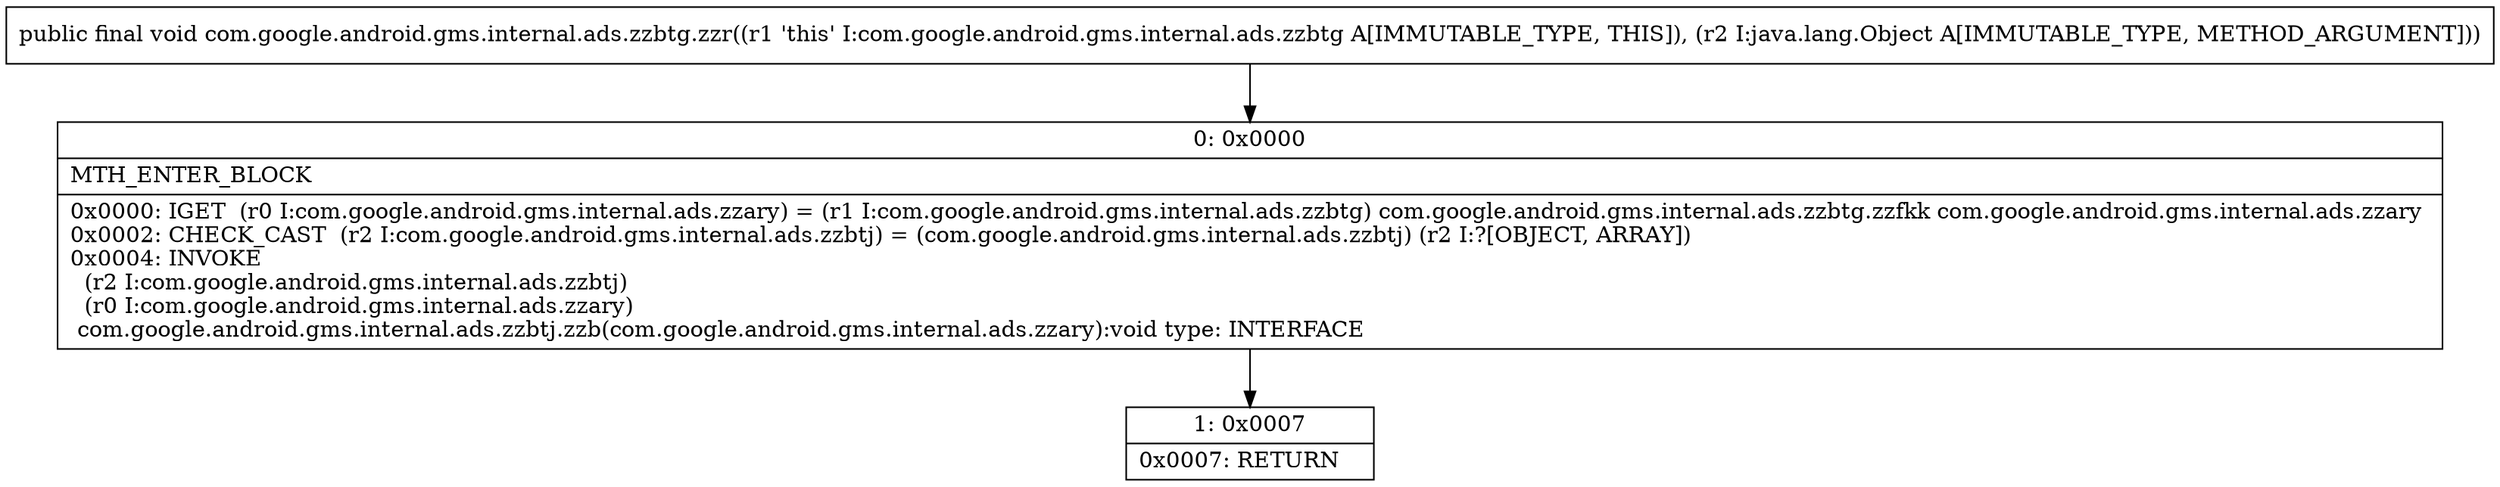 digraph "CFG forcom.google.android.gms.internal.ads.zzbtg.zzr(Ljava\/lang\/Object;)V" {
Node_0 [shape=record,label="{0\:\ 0x0000|MTH_ENTER_BLOCK\l|0x0000: IGET  (r0 I:com.google.android.gms.internal.ads.zzary) = (r1 I:com.google.android.gms.internal.ads.zzbtg) com.google.android.gms.internal.ads.zzbtg.zzfkk com.google.android.gms.internal.ads.zzary \l0x0002: CHECK_CAST  (r2 I:com.google.android.gms.internal.ads.zzbtj) = (com.google.android.gms.internal.ads.zzbtj) (r2 I:?[OBJECT, ARRAY]) \l0x0004: INVOKE  \l  (r2 I:com.google.android.gms.internal.ads.zzbtj)\l  (r0 I:com.google.android.gms.internal.ads.zzary)\l com.google.android.gms.internal.ads.zzbtj.zzb(com.google.android.gms.internal.ads.zzary):void type: INTERFACE \l}"];
Node_1 [shape=record,label="{1\:\ 0x0007|0x0007: RETURN   \l}"];
MethodNode[shape=record,label="{public final void com.google.android.gms.internal.ads.zzbtg.zzr((r1 'this' I:com.google.android.gms.internal.ads.zzbtg A[IMMUTABLE_TYPE, THIS]), (r2 I:java.lang.Object A[IMMUTABLE_TYPE, METHOD_ARGUMENT])) }"];
MethodNode -> Node_0;
Node_0 -> Node_1;
}

